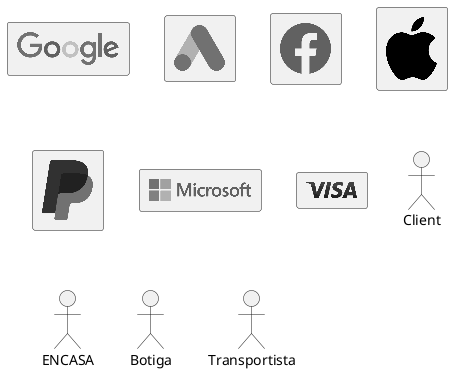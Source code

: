 @startuml
!include <logos/google.puml>
!include <logos/google-ads.puml>
!include <logos/facebook.puml>
!include <logos/apple.puml>
!include <logos/microsoft.puml>
!include <logos/paypal.puml>
!include <logos/visa.puml>


rectangle "<$google>" as g
rectangle "<$google-ads>" as ga
rectangle "<$facebook>" as f
rectangle "<$apple>" as  a
rectangle "<$paypal>" as p
rectangle "<$microsoft>" as m
rectangle "<$visa>" as v


actor Client 
actor ENCASA
actor Botiga
actor Transportista
@enduml

